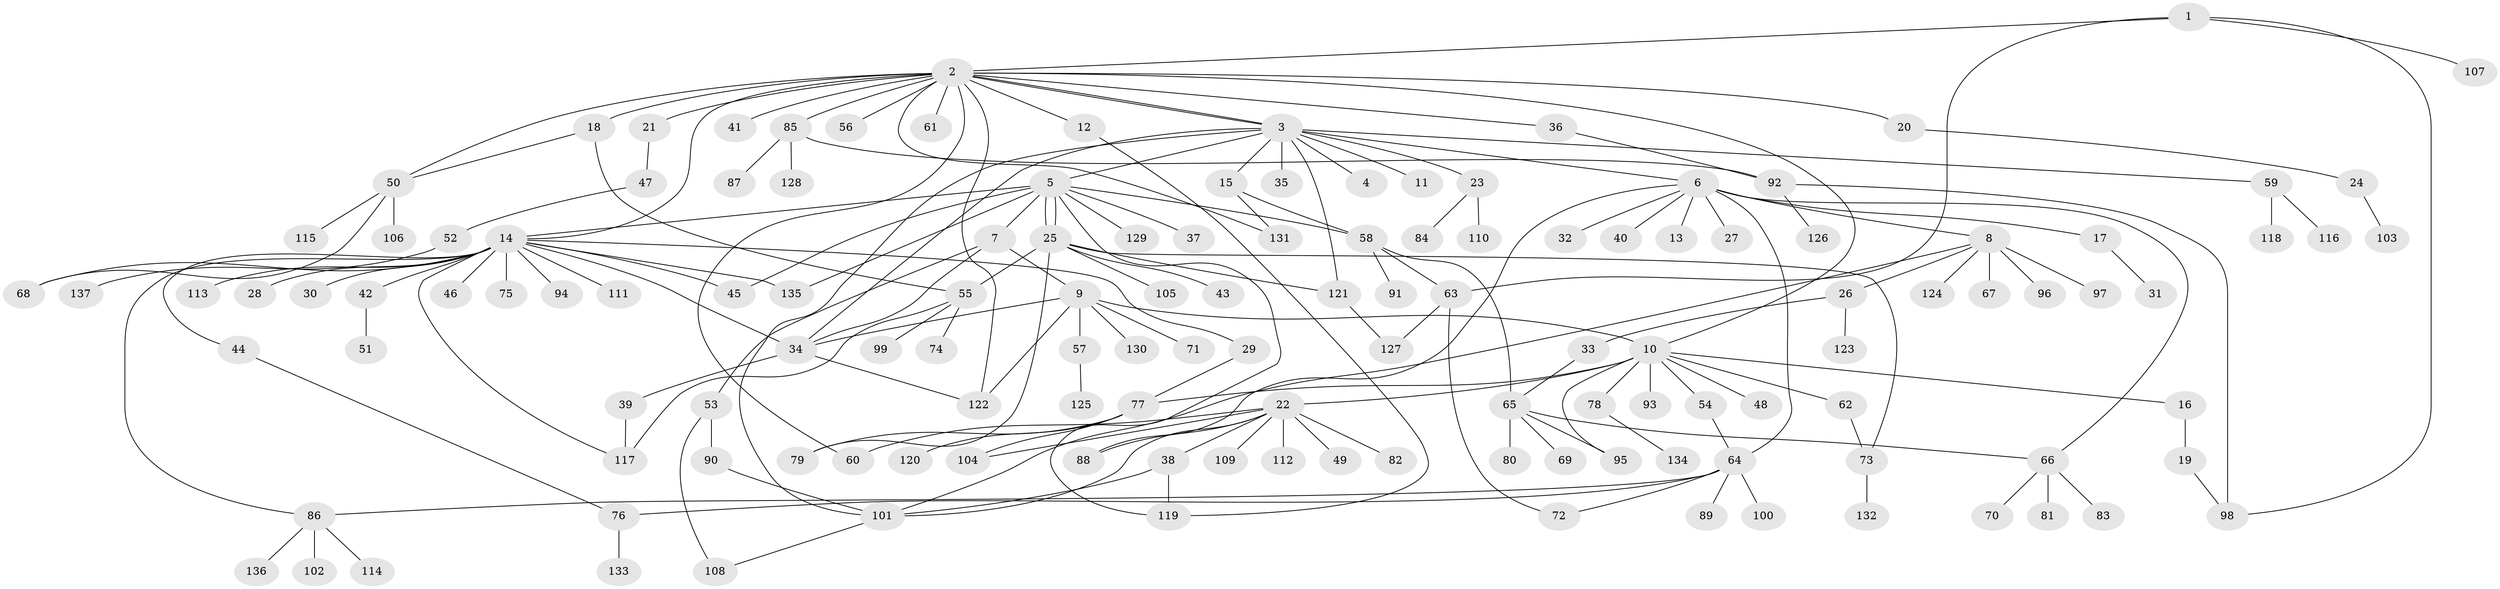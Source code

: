 // coarse degree distribution, {3: 0.09259259259259259, 14: 0.018518518518518517, 23: 0.018518518518518517, 1: 0.46296296296296297, 5: 0.05555555555555555, 9: 0.018518518518518517, 2: 0.2037037037037037, 12: 0.018518518518518517, 6: 0.018518518518518517, 4: 0.07407407407407407, 7: 0.018518518518518517}
// Generated by graph-tools (version 1.1) at 2025/18/03/04/25 18:18:28]
// undirected, 137 vertices, 180 edges
graph export_dot {
graph [start="1"]
  node [color=gray90,style=filled];
  1;
  2;
  3;
  4;
  5;
  6;
  7;
  8;
  9;
  10;
  11;
  12;
  13;
  14;
  15;
  16;
  17;
  18;
  19;
  20;
  21;
  22;
  23;
  24;
  25;
  26;
  27;
  28;
  29;
  30;
  31;
  32;
  33;
  34;
  35;
  36;
  37;
  38;
  39;
  40;
  41;
  42;
  43;
  44;
  45;
  46;
  47;
  48;
  49;
  50;
  51;
  52;
  53;
  54;
  55;
  56;
  57;
  58;
  59;
  60;
  61;
  62;
  63;
  64;
  65;
  66;
  67;
  68;
  69;
  70;
  71;
  72;
  73;
  74;
  75;
  76;
  77;
  78;
  79;
  80;
  81;
  82;
  83;
  84;
  85;
  86;
  87;
  88;
  89;
  90;
  91;
  92;
  93;
  94;
  95;
  96;
  97;
  98;
  99;
  100;
  101;
  102;
  103;
  104;
  105;
  106;
  107;
  108;
  109;
  110;
  111;
  112;
  113;
  114;
  115;
  116;
  117;
  118;
  119;
  120;
  121;
  122;
  123;
  124;
  125;
  126;
  127;
  128;
  129;
  130;
  131;
  132;
  133;
  134;
  135;
  136;
  137;
  1 -- 2;
  1 -- 63;
  1 -- 98;
  1 -- 107;
  2 -- 3;
  2 -- 3;
  2 -- 10;
  2 -- 12;
  2 -- 14;
  2 -- 18;
  2 -- 20;
  2 -- 21;
  2 -- 36;
  2 -- 41;
  2 -- 50;
  2 -- 56;
  2 -- 60;
  2 -- 61;
  2 -- 85;
  2 -- 122;
  2 -- 131;
  3 -- 4;
  3 -- 5;
  3 -- 6;
  3 -- 11;
  3 -- 15;
  3 -- 23;
  3 -- 34;
  3 -- 35;
  3 -- 59;
  3 -- 101;
  3 -- 121;
  5 -- 7;
  5 -- 14;
  5 -- 25;
  5 -- 25;
  5 -- 37;
  5 -- 45;
  5 -- 58;
  5 -- 119;
  5 -- 129;
  5 -- 135;
  6 -- 8;
  6 -- 13;
  6 -- 17;
  6 -- 27;
  6 -- 32;
  6 -- 40;
  6 -- 64;
  6 -- 66;
  6 -- 88;
  7 -- 9;
  7 -- 34;
  7 -- 53;
  8 -- 26;
  8 -- 67;
  8 -- 96;
  8 -- 97;
  8 -- 101;
  8 -- 124;
  9 -- 10;
  9 -- 34;
  9 -- 57;
  9 -- 71;
  9 -- 122;
  9 -- 130;
  10 -- 16;
  10 -- 22;
  10 -- 48;
  10 -- 54;
  10 -- 62;
  10 -- 77;
  10 -- 78;
  10 -- 93;
  10 -- 95;
  12 -- 119;
  14 -- 28;
  14 -- 29;
  14 -- 30;
  14 -- 34;
  14 -- 42;
  14 -- 44;
  14 -- 45;
  14 -- 46;
  14 -- 68;
  14 -- 75;
  14 -- 86;
  14 -- 94;
  14 -- 111;
  14 -- 113;
  14 -- 117;
  14 -- 135;
  15 -- 58;
  15 -- 131;
  16 -- 19;
  17 -- 31;
  18 -- 50;
  18 -- 55;
  19 -- 98;
  20 -- 24;
  21 -- 47;
  22 -- 38;
  22 -- 49;
  22 -- 60;
  22 -- 82;
  22 -- 88;
  22 -- 101;
  22 -- 104;
  22 -- 109;
  22 -- 112;
  23 -- 84;
  23 -- 110;
  24 -- 103;
  25 -- 43;
  25 -- 55;
  25 -- 73;
  25 -- 79;
  25 -- 105;
  25 -- 121;
  26 -- 33;
  26 -- 123;
  29 -- 77;
  33 -- 65;
  34 -- 39;
  34 -- 122;
  36 -- 92;
  38 -- 101;
  38 -- 119;
  39 -- 117;
  42 -- 51;
  44 -- 76;
  47 -- 52;
  50 -- 68;
  50 -- 106;
  50 -- 115;
  52 -- 137;
  53 -- 90;
  53 -- 108;
  54 -- 64;
  55 -- 74;
  55 -- 99;
  55 -- 117;
  57 -- 125;
  58 -- 63;
  58 -- 65;
  58 -- 91;
  59 -- 116;
  59 -- 118;
  62 -- 73;
  63 -- 72;
  63 -- 127;
  64 -- 72;
  64 -- 76;
  64 -- 86;
  64 -- 89;
  64 -- 100;
  65 -- 66;
  65 -- 69;
  65 -- 80;
  65 -- 95;
  66 -- 70;
  66 -- 81;
  66 -- 83;
  73 -- 132;
  76 -- 133;
  77 -- 79;
  77 -- 104;
  77 -- 120;
  78 -- 134;
  85 -- 87;
  85 -- 92;
  85 -- 128;
  86 -- 102;
  86 -- 114;
  86 -- 136;
  90 -- 101;
  92 -- 98;
  92 -- 126;
  101 -- 108;
  121 -- 127;
}
